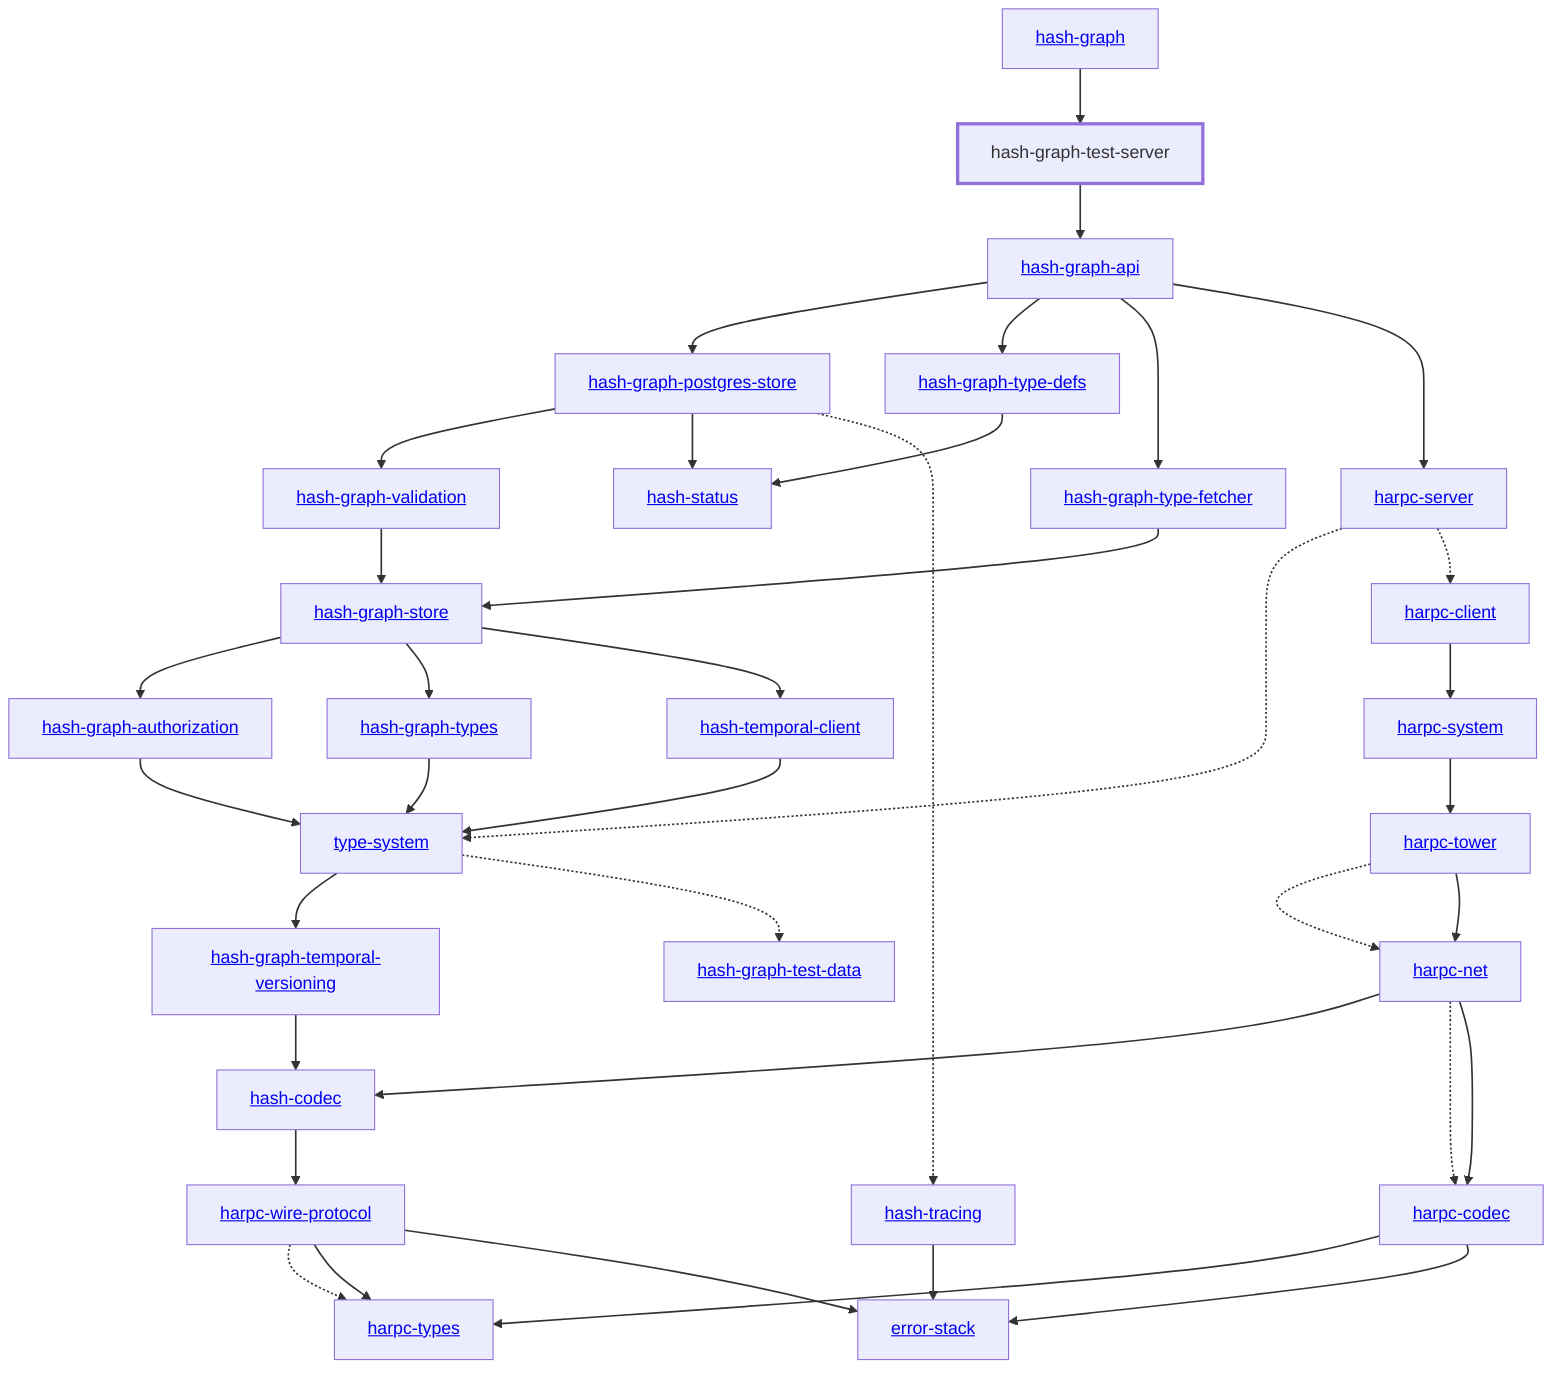 graph TD
    linkStyle default stroke-width:1.5px
    classDef default stroke-width:1px
    classDef root stroke-width:3px
    classDef dev stroke-width:1px
    classDef build stroke-width:1px
    %% Legend
    %% --> : Normal dependency
    %% -.-> : Dev dependency
    %% ---> : Build dependency
    0[<a href="../hash_graph">hash-graph</a>]
    1[<a href="../type_system">type-system</a>]
    2[<a href="../hash_codec">hash-codec</a>]
    3[<a href="../hash_graph_api">hash-graph-api</a>]
    4[<a href="../hash_graph_authorization">hash-graph-authorization</a>]
    5[<a href="../hash_graph_postgres_store">hash-graph-postgres-store</a>]
    6[<a href="../hash_graph_store">hash-graph-store</a>]
    7[<a href="../hash_graph_temporal_versioning">hash-graph-temporal-versioning</a>]
    8[hash-graph-test-server]
    class 8 root
    9[<a href="../hash_graph_type_defs">hash-graph-type-defs</a>]
    10[<a href="../hash_graph_type_fetcher">hash-graph-type-fetcher</a>]
    11[<a href="../hash_graph_types">hash-graph-types</a>]
    12[<a href="../hash_graph_validation">hash-graph-validation</a>]
    13[<a href="../harpc_client">harpc-client</a>]
    14[<a href="../harpc_codec">harpc-codec</a>]
    15[<a href="../harpc_net">harpc-net</a>]
    16[<a href="../harpc_server">harpc-server</a>]
    17[<a href="../harpc_system">harpc-system</a>]
    18[<a href="../harpc_tower">harpc-tower</a>]
    19[<a href="../harpc_types">harpc-types</a>]
    20[<a href="../harpc_wire_protocol">harpc-wire-protocol</a>]
    21[<a href="../hash_status">hash-status</a>]
    22[<a href="../hash_temporal_client">hash-temporal-client</a>]
    23[<a href="../hash_tracing">hash-tracing</a>]
    24[<a href="../error_stack">error-stack</a>]
    25[<a href="../hash_graph_test_data">hash-graph-test-data</a>]
    0 --> 8
    1 --> 7
    1 -.-> 25
    2 --> 20
    3 --> 5
    3 --> 9
    3 --> 10
    3 --> 16
    4 --> 1
    5 --> 12
    5 --> 21
    5 -.-> 23
    6 --> 4
    6 --> 11
    6 --> 22
    7 --> 2
    8 --> 3
    9 --> 21
    10 --> 6
    11 --> 1
    12 --> 6
    13 --> 17
    14 --> 19
    14 --> 24
    15 --> 2
    15 -.-> 14
    15 --> 14
    16 -.-> 1
    16 -.-> 13
    17 --> 18
    18 -.-> 15
    18 --> 15
    20 -.-> 19
    20 --> 19
    20 --> 24
    22 --> 1
    23 --> 24